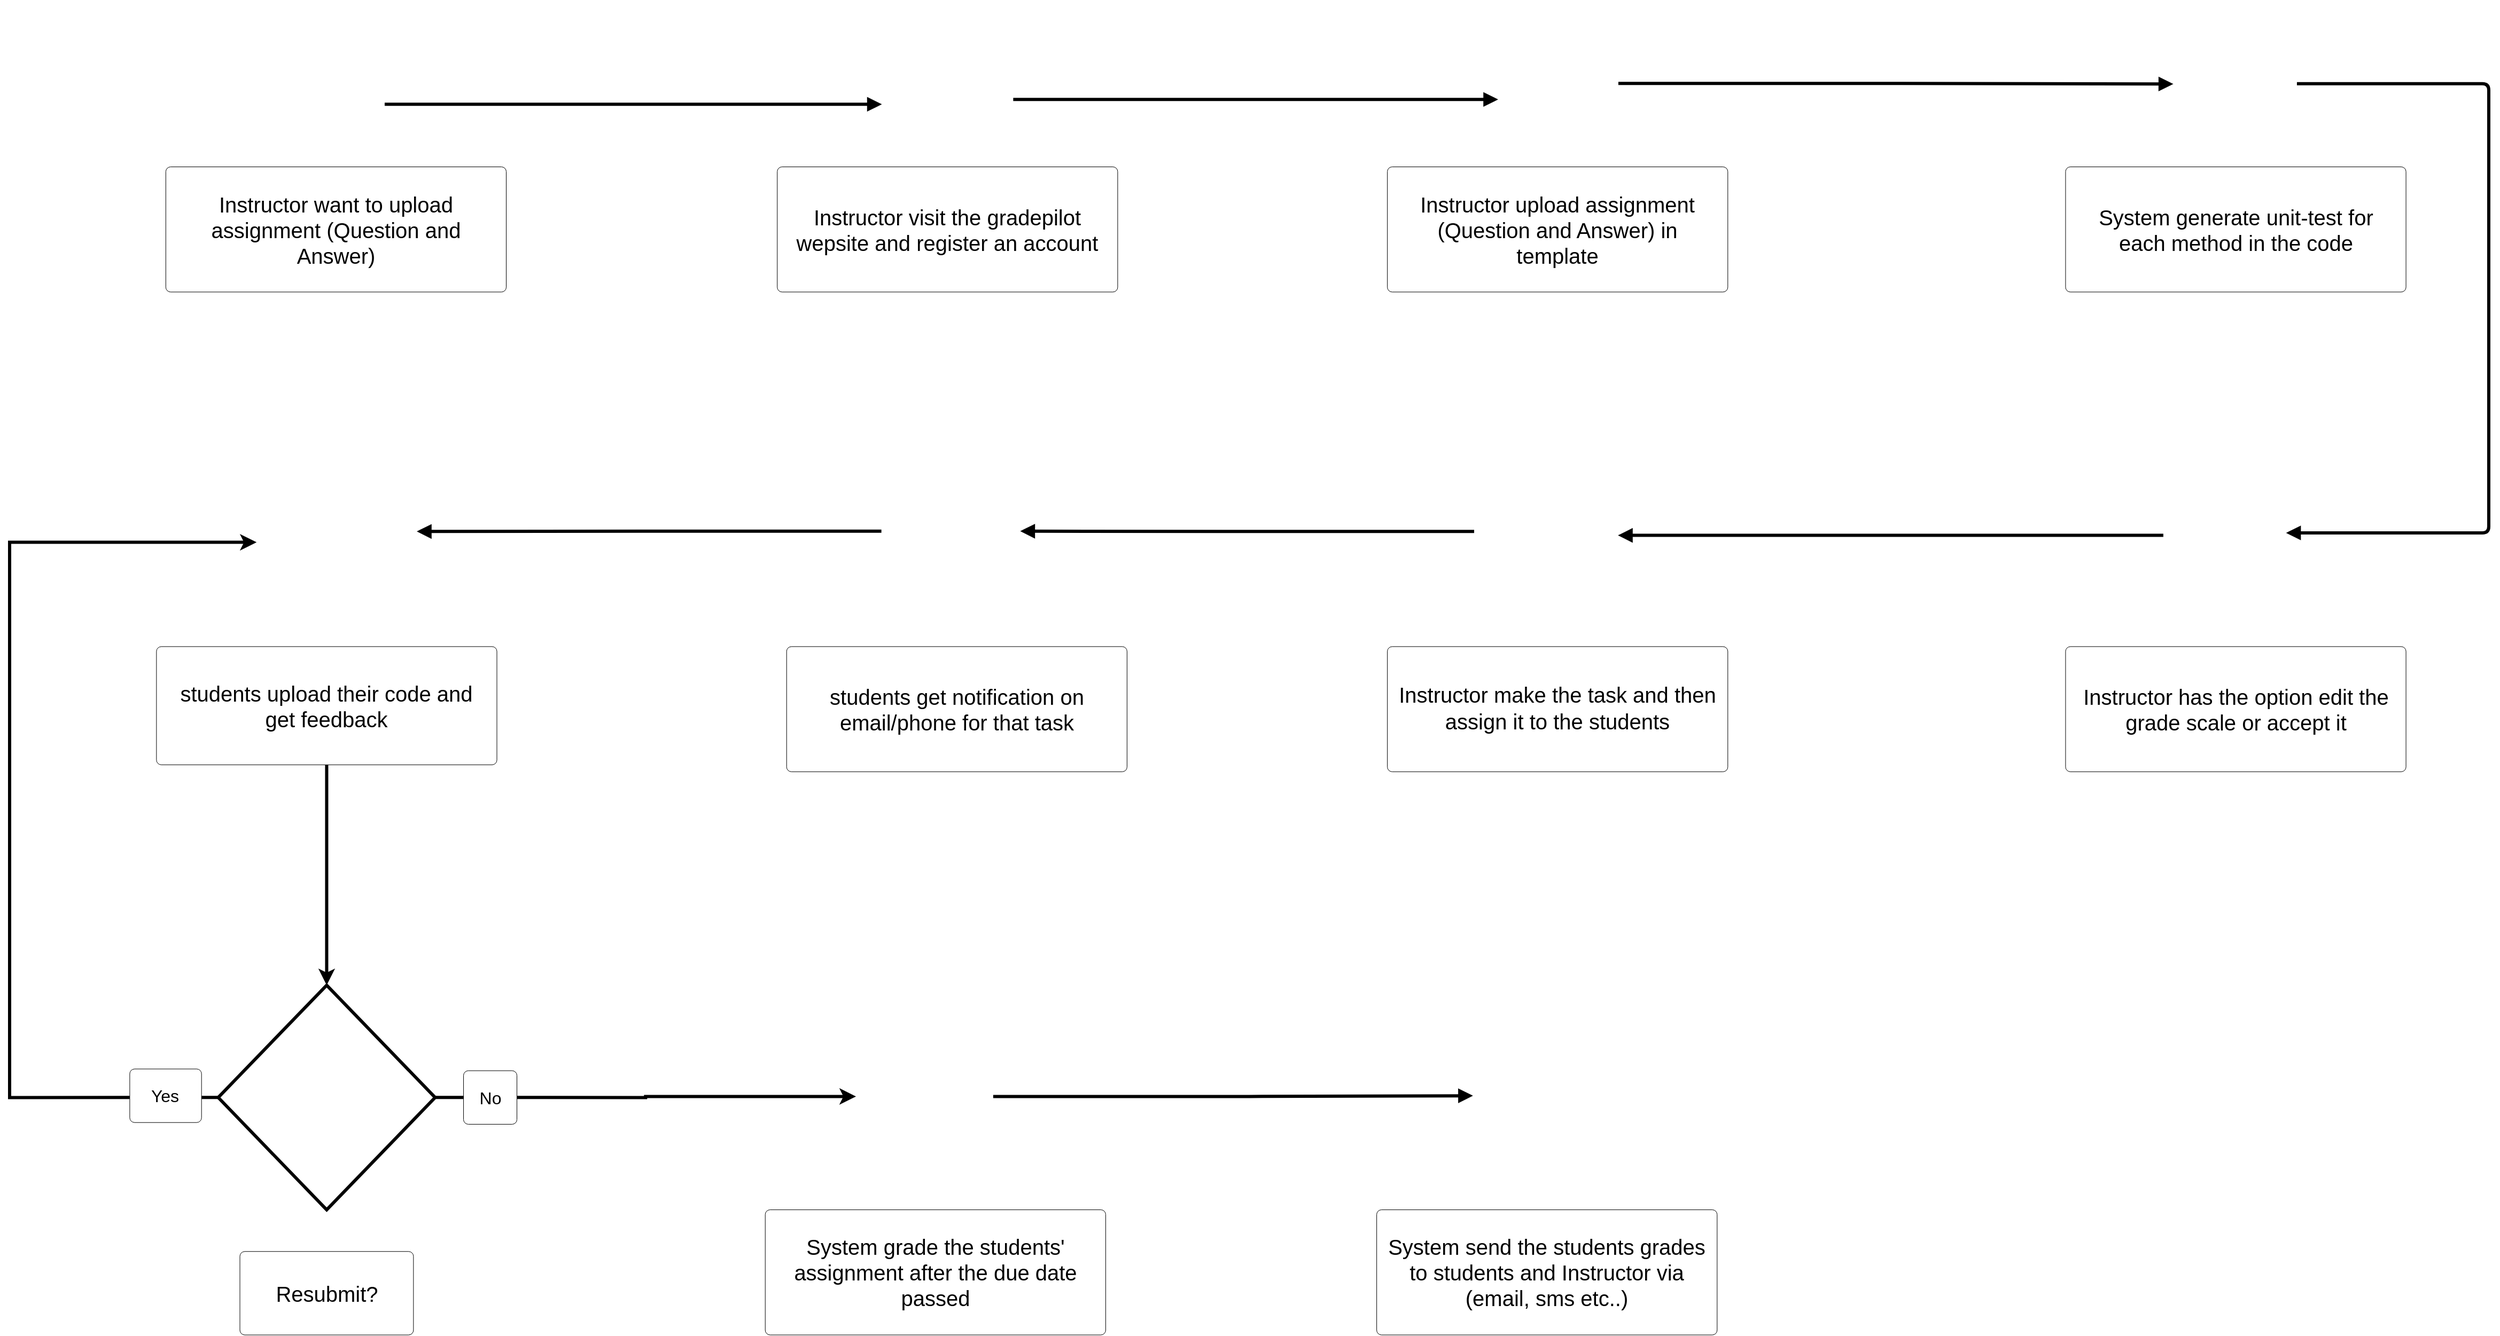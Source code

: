 <mxfile version="24.3.1" type="github">
  <diagram name="Page-1" id="XUwWF2s2ND4r8KXp4mdf">
    <mxGraphModel dx="2647" dy="1513" grid="1" gridSize="10" guides="1" tooltips="1" connect="1" arrows="1" fold="1" page="1" pageScale="1" pageWidth="900" pageHeight="1600" math="0" shadow="0">
      <root>
        <mxCell id="0" />
        <mxCell id="1" parent="0" />
        <mxCell id="-70To-1v5P8yUww0C5Vn-1" value="" style="group" vertex="1" connectable="0" parent="1">
          <mxGeometry x="220" y="160" width="2320" height="1250" as="geometry" />
        </mxCell>
        <mxCell id="uLa3YSmyuf6-ixNmp2Hf-1" value="Instructor want to upload assignment (Question and Answer) " style="html=1;overflow=block;blockSpacing=1;whiteSpace=wrap;fontSize=20;spacing=9;verticalAlign=middle;strokeColor=#000000;rounded=1;absoluteArcSize=1;arcSize=9;fillColor=default;strokeWidth=NaN;lucidId=g~-n_72lhCFz;" parent="-70To-1v5P8yUww0C5Vn-1" vertex="1">
          <mxGeometry x="146.171" y="156.25" width="318.578" height="117.187" as="geometry" />
        </mxCell>
        <mxCell id="uLa3YSmyuf6-ixNmp2Hf-2" value="" style="html=1;overflow=block;blockSpacing=1;whiteSpace=wrap;shape=image;fontSize=13;spacing=3.8;strokeColor=none;strokeOpacity=100;strokeWidth=0;image=https://images.lucid.app/images/cf29f117-7d04-4672-97fa-d16898096b3e/content;imageAspect=0;lucidId=vh_nGRNSJd6I;" parent="-70To-1v5P8yUww0C5Vn-1" vertex="1">
          <mxGeometry x="239.871" width="131.179" height="136.719" as="geometry" />
        </mxCell>
        <mxCell id="uLa3YSmyuf6-ixNmp2Hf-3" value="Instructor visit the gradepilot wepsite and register an account" style="html=1;overflow=block;blockSpacing=1;whiteSpace=wrap;fontSize=20;spacing=9;verticalAlign=middle;strokeColor=#000000;rounded=1;absoluteArcSize=1;arcSize=9;fillColor=default;strokeWidth=NaN;lucidId=4i_nZ2Z2NjIl;" parent="-70To-1v5P8yUww0C5Vn-1" vertex="1">
          <mxGeometry x="718.363" y="156.25" width="318.578" height="117.187" as="geometry" />
        </mxCell>
        <mxCell id="uLa3YSmyuf6-ixNmp2Hf-4" value="Instructor upload assignment (Question and Answer)  in template" style="html=1;overflow=block;blockSpacing=1;whiteSpace=wrap;fontSize=20;spacing=9;verticalAlign=middle;strokeColor=#000000;rounded=1;absoluteArcSize=1;arcSize=9;fillColor=default;strokeWidth=NaN;lucidId=Lo_nSm~tk-nF;" parent="-70To-1v5P8yUww0C5Vn-1" vertex="1">
          <mxGeometry x="1289.305" y="156.25" width="318.578" height="117.187" as="geometry" />
        </mxCell>
        <mxCell id="uLa3YSmyuf6-ixNmp2Hf-5" value="" style="html=1;jettySize=18;whiteSpace=wrap;fontSize=13;strokeOpacity=100;strokeWidth=3;rounded=1;arcSize=12;edgeStyle=orthogonalEdgeStyle;startArrow=none;endArrow=block;endFill=1;exitX=0.847;exitY=0.714;exitPerimeter=0;entryX=0.032;entryY=0.714;entryPerimeter=0;lucidId=ld_nqYoT4GKa;" parent="-70To-1v5P8yUww0C5Vn-1" source="uLa3YSmyuf6-ixNmp2Hf-2" target="uLa3YSmyuf6-ixNmp2Hf-6" edge="1">
          <mxGeometry width="100" height="100" relative="1" as="geometry">
            <Array as="points" />
          </mxGeometry>
        </mxCell>
        <mxCell id="uLa3YSmyuf6-ixNmp2Hf-6" value="" style="html=1;overflow=block;blockSpacing=1;whiteSpace=wrap;shape=image;fontSize=13;spacing=0;strokeColor=none;strokeOpacity=100;rounded=1;absoluteArcSize=1;arcSize=9;strokeWidth=0;image=https://images.lucid.app/images/8611eeb5-6785-4f5e-a9c1-1b1d1205eb57/content;imageAspect=0;lucidId=Ki_ng3.P~-tq;" parent="-70To-1v5P8yUww0C5Vn-1" vertex="1">
          <mxGeometry x="812.062" width="131.179" height="136.719" as="geometry" />
        </mxCell>
        <mxCell id="uLa3YSmyuf6-ixNmp2Hf-7" value="" style="html=1;overflow=block;blockSpacing=1;whiteSpace=wrap;shape=image;fontSize=13;spacing=0;strokeColor=none;strokeOpacity=100;rounded=1;absoluteArcSize=1;arcSize=9;strokeWidth=0;image=https://images.lucid.app/images/6fe8032e-52cd-45f6-b373-1c3d6a6fee62/content;imageAspect=0;lucidId=eB_nZKGIF~u5;" parent="-70To-1v5P8yUww0C5Vn-1" vertex="1">
          <mxGeometry x="2020.162" y="10.417" width="124.933" height="130.208" as="geometry" />
        </mxCell>
        <mxCell id="uLa3YSmyuf6-ixNmp2Hf-8" value="System generate unit-test for each method in the code" style="html=1;overflow=block;blockSpacing=1;whiteSpace=wrap;fontSize=20;spacing=9;verticalAlign=middle;strokeColor=#000000;rounded=1;absoluteArcSize=1;arcSize=9;fillColor=default;strokeWidth=NaN;lucidId=uB_nMYnb3KVG;" parent="-70To-1v5P8yUww0C5Vn-1" vertex="1">
          <mxGeometry x="1923.963" y="156.25" width="318.578" height="117.187" as="geometry" />
        </mxCell>
        <mxCell id="uLa3YSmyuf6-ixNmp2Hf-9" value="" style="html=1;overflow=block;blockSpacing=1;whiteSpace=wrap;shape=image;fontSize=13;spacing=3.8;strokeColor=none;strokeOpacity=100;strokeWidth=0;image=https://images.lucid.app/images/15e8bce5-4d7f-41ec-a2ed-1eda033fa88e/content;imageAspect=0;lucidId=kK_nUjFdbjG9;" parent="-70To-1v5P8yUww0C5Vn-1" vertex="1">
          <mxGeometry x="2001.422" y="429.687" width="137.426" height="143.229" as="geometry" />
        </mxCell>
        <mxCell id="uLa3YSmyuf6-ixNmp2Hf-10" value="Instructor has the option edit the grade scale or accept it" style="html=1;overflow=block;blockSpacing=1;whiteSpace=wrap;fontSize=20;spacing=9;verticalAlign=middle;strokeColor=#000000;rounded=1;absoluteArcSize=1;arcSize=9;fillColor=default;strokeWidth=NaN;lucidId=rK_nJaGioGZU;" parent="-70To-1v5P8yUww0C5Vn-1" vertex="1">
          <mxGeometry x="1923.963" y="605.469" width="318.578" height="117.187" as="geometry" />
        </mxCell>
        <mxCell id="uLa3YSmyuf6-ixNmp2Hf-11" value="&lt;div style=&quot;display: flex; justify-content: center; text-align: center; align-items: baseline; font-size: 20px; line-height: 1.25; margin-top: -2px;&quot;&gt;&lt;span style=&quot;font-size: 20px;&quot;&gt;&lt;span style=&quot;font-size: 20px;&quot;&gt;Instructor make the task and then &lt;/span&gt;&lt;span style=&quot;font-size: 20px; color: rgb(0, 0, 0);&quot;&gt;assign&lt;/span&gt;&lt;span style=&quot;font-size: 20px; color: rgb(0, 0, 0);&quot;&gt; &lt;/span&gt;&lt;span style=&quot;font-size: 20px;&quot;&gt;it to the students&lt;/span&gt;&lt;/span&gt;&lt;/div&gt;" style="html=1;overflow=block;blockSpacing=1;whiteSpace=wrap;fontSize=20;spacing=9;verticalAlign=middle;strokeColor=#000000;rounded=1;absoluteArcSize=1;arcSize=9;fillColor=default;strokeWidth=NaN;lucidId=fM_n-XyTZdL4;" parent="-70To-1v5P8yUww0C5Vn-1" vertex="1">
          <mxGeometry x="1289.305" y="605.469" width="318.578" height="117.187" as="geometry" />
        </mxCell>
        <mxCell id="uLa3YSmyuf6-ixNmp2Hf-12" value="" style="html=1;overflow=block;blockSpacing=1;whiteSpace=wrap;shape=image;fontSize=13;spacing=3.8;strokeColor=none;strokeOpacity=100;strokeWidth=0;image=https://images.lucid.app/images/f3780656-6d7f-45b9-bf1d-8745f2e24056/content;imageAspect=0;lucidId=-R_nAK9wsuUp;" parent="-70To-1v5P8yUww0C5Vn-1" vertex="1">
          <mxGeometry x="1389.251" y="24.74" width="119.935" height="125.0" as="geometry" />
        </mxCell>
        <mxCell id="uLa3YSmyuf6-ixNmp2Hf-13" value="" style="html=1;overflow=block;blockSpacing=1;whiteSpace=wrap;shape=image;fontSize=13;spacing=0;strokeColor=none;strokeOpacity=100;rounded=1;absoluteArcSize=1;arcSize=9;strokeWidth=0;image=https://images.lucid.app/images/3f09c404-20ad-480c-8180-72ea19dbebd9/content;imageAspect=0;lucidId=iT_nMNf7s1cx;" parent="-70To-1v5P8yUww0C5Vn-1" vertex="1">
          <mxGeometry x="1370.512" y="429.687" width="137.426" height="143.229" as="geometry" />
        </mxCell>
        <mxCell id="uLa3YSmyuf6-ixNmp2Hf-14" value="" style="html=1;overflow=block;blockSpacing=1;whiteSpace=wrap;fontSize=13;spacing=3.8;strokeColor=none;fillOpacity=0;rounded=1;absoluteArcSize=1;arcSize=9;fillColor=#ffffff;strokeWidth=0;lucidId=QU_nBEwUVHys;" parent="-70To-1v5P8yUww0C5Vn-1" vertex="1">
          <mxGeometry x="707.119" y="533.854" width="157.415" height="36.458" as="geometry" />
        </mxCell>
        <mxCell id="uLa3YSmyuf6-ixNmp2Hf-15" value="" style="html=1;overflow=block;blockSpacing=1;whiteSpace=wrap;shape=image;fontSize=13;spacing=0;strokeColor=none;strokeOpacity=100;rounded=1;absoluteArcSize=1;arcSize=9;strokeWidth=0;image=https://images.lucid.app/images/2850595e-226b-4c26-bd48-080ef7069bdb/content;imageAspect=0;lucidId=uW_nDHdMSMSp;" parent="-70To-1v5P8yUww0C5Vn-1" vertex="1">
          <mxGeometry x="815.81" y="429.687" width="129.93" height="135.417" as="geometry" />
        </mxCell>
        <mxCell id="uLa3YSmyuf6-ixNmp2Hf-16" value="students get notification on email/phone for that task" style="html=1;overflow=block;blockSpacing=1;whiteSpace=wrap;fontSize=20;spacing=9;verticalAlign=middle;strokeColor=#000000;rounded=1;absoluteArcSize=1;arcSize=9;fillColor=default;strokeWidth=NaN;lucidId=GW_ndmxsG6gZ;" parent="-70To-1v5P8yUww0C5Vn-1" vertex="1">
          <mxGeometry x="727.108" y="605.469" width="318.578" height="117.187" as="geometry" />
        </mxCell>
        <mxCell id="4fh0Ms_fV5VYOMW13M3N-3" style="edgeStyle=orthogonalEdgeStyle;rounded=0;orthogonalLoop=1;jettySize=auto;html=1;exitX=0.5;exitY=1;exitDx=0;exitDy=0;entryX=0.5;entryY=0;entryDx=0;entryDy=0;strokeWidth=3;" parent="-70To-1v5P8yUww0C5Vn-1" source="uLa3YSmyuf6-ixNmp2Hf-17" target="4fh0Ms_fV5VYOMW13M3N-2" edge="1">
          <mxGeometry relative="1" as="geometry" />
        </mxCell>
        <mxCell id="uLa3YSmyuf6-ixNmp2Hf-17" value="students upload their code and get feedback" style="html=1;overflow=block;blockSpacing=1;whiteSpace=wrap;fontSize=20;spacing=9;verticalAlign=middle;strokeColor=#000000;rounded=1;absoluteArcSize=1;arcSize=9;fillColor=default;strokeWidth=NaN;lucidId=U0_nzfAXelq3;" parent="-70To-1v5P8yUww0C5Vn-1" vertex="1">
          <mxGeometry x="137.426" y="605.469" width="318.578" height="110.677" as="geometry" />
        </mxCell>
        <mxCell id="uLa3YSmyuf6-ixNmp2Hf-18" value="" style="html=1;overflow=block;blockSpacing=1;whiteSpace=wrap;shape=image;fontSize=13;spacing=0;strokeColor=none;strokeOpacity=100;rounded=1;absoluteArcSize=1;arcSize=9;strokeWidth=0;image=https://images.lucid.app/images/a20d1592-d6b2-4e59-8706-604a2c6ea2d1/content;imageAspect=0;lucidId=d4_nnMkV1p_3;" parent="-70To-1v5P8yUww0C5Vn-1" vertex="1">
          <mxGeometry x="231.125" y="429.687" width="149.919" height="156.25" as="geometry" />
        </mxCell>
        <mxCell id="uLa3YSmyuf6-ixNmp2Hf-19" value="System grade the students&#39; assignment after the due date passed" style="html=1;overflow=block;blockSpacing=1;whiteSpace=wrap;fontSize=20;spacing=9;verticalAlign=middle;strokeColor=#000000;rounded=1;absoluteArcSize=1;arcSize=9;fillColor=default;strokeWidth=NaN;lucidId=p4_nxWOM-g6~;" parent="-70To-1v5P8yUww0C5Vn-1" vertex="1">
          <mxGeometry x="707.119" y="1132.812" width="318.578" height="117.187" as="geometry" />
        </mxCell>
        <mxCell id="uLa3YSmyuf6-ixNmp2Hf-20" value="" style="html=1;overflow=block;blockSpacing=1;whiteSpace=wrap;shape=image;fontSize=13;spacing=0;strokeColor=none;strokeOpacity=100;rounded=1;absoluteArcSize=1;arcSize=9;strokeWidth=0;image=https://images.lucid.app/images/3c8733b0-6be3-481e-991e-d37541d2ebf4/content;imageAspect=0;lucidId=l7_niEyFFGEM;" parent="-70To-1v5P8yUww0C5Vn-1" vertex="1">
          <mxGeometry x="792.073" y="937.5" width="171.158" height="178.385" as="geometry" />
        </mxCell>
        <mxCell id="uLa3YSmyuf6-ixNmp2Hf-21" value="" style="html=1;overflow=block;blockSpacing=1;whiteSpace=wrap;shape=image;fontSize=13;spacing=0;strokeColor=none;strokeOpacity=100;rounded=1;absoluteArcSize=1;arcSize=9;strokeWidth=0;image=https://images.lucid.app/images/76cc80a8-c106-4ad4-9dfa-ff58b1cd513d/content;imageAspect=0;lucidId=s9_n96sF-jcK;" parent="-70To-1v5P8yUww0C5Vn-1" vertex="1">
          <mxGeometry x="1369.262" y="950.521" width="144.922" height="151.042" as="geometry" />
        </mxCell>
        <mxCell id="uLa3YSmyuf6-ixNmp2Hf-22" value=" System send the students grades to students and Instructor via (email, sms etc..)" style="html=1;overflow=block;blockSpacing=1;whiteSpace=wrap;fontSize=20;spacing=9;verticalAlign=middle;strokeColor=#000000;rounded=1;absoluteArcSize=1;arcSize=9;fillColor=default;strokeWidth=NaN;lucidId=F9_n2n2zkJpn;" parent="-70To-1v5P8yUww0C5Vn-1" vertex="1">
          <mxGeometry x="1279.311" y="1132.812" width="318.578" height="117.187" as="geometry" />
        </mxCell>
        <mxCell id="uLa3YSmyuf6-ixNmp2Hf-23" value="" style="html=1;jettySize=18;whiteSpace=wrap;fontSize=13;strokeOpacity=100;strokeWidth=3;rounded=1;arcSize=12;edgeStyle=orthogonalEdgeStyle;startArrow=none;endArrow=block;endFill=1;exitX=0.969;exitY=0.681;exitPerimeter=0;entryX=0.031;entryY=0.547;entryPerimeter=0;lucidId=1-_nRsYmtrjV;" parent="-70To-1v5P8yUww0C5Vn-1" source="uLa3YSmyuf6-ixNmp2Hf-6" target="uLa3YSmyuf6-ixNmp2Hf-12" edge="1">
          <mxGeometry width="100" height="100" relative="1" as="geometry">
            <Array as="points" />
          </mxGeometry>
        </mxCell>
        <mxCell id="uLa3YSmyuf6-ixNmp2Hf-24" value="" style="html=1;jettySize=18;whiteSpace=wrap;fontSize=13;strokeOpacity=100;strokeWidth=3;rounded=1;arcSize=12;edgeStyle=orthogonalEdgeStyle;startArrow=none;endArrow=block;endFill=1;exitX=0.969;exitY=0.427;exitPerimeter=0;entryX=0.037;entryY=0.524;entryPerimeter=0;lucidId=G__nIQE1pVD~;" parent="-70To-1v5P8yUww0C5Vn-1" source="uLa3YSmyuf6-ixNmp2Hf-12" target="uLa3YSmyuf6-ixNmp2Hf-7" edge="1">
          <mxGeometry width="100" height="100" relative="1" as="geometry">
            <Array as="points" />
          </mxGeometry>
        </mxCell>
        <mxCell id="uLa3YSmyuf6-ixNmp2Hf-25" value="" style="html=1;jettySize=18;whiteSpace=wrap;fontSize=13;strokeOpacity=100;strokeWidth=3;rounded=1;arcSize=12;edgeStyle=orthogonalEdgeStyle;startArrow=none;endArrow=block;endFill=1;exitX=0.963;exitY=0.522;exitPerimeter=0;entryX=0.938;entryY=0.484;entryPerimeter=0;lucidId=P__nck6mVBAa;" parent="-70To-1v5P8yUww0C5Vn-1" source="uLa3YSmyuf6-ixNmp2Hf-7" target="uLa3YSmyuf6-ixNmp2Hf-9" edge="1">
          <mxGeometry width="100" height="100" relative="1" as="geometry">
            <Array as="points">
              <mxPoint x="2320" y="78.125" />
              <mxPoint x="2320" y="498.698" />
            </Array>
          </mxGeometry>
        </mxCell>
        <mxCell id="uLa3YSmyuf6-ixNmp2Hf-26" value="" style="html=1;jettySize=18;whiteSpace=wrap;fontSize=13;strokeOpacity=100;strokeWidth=3;rounded=1;arcSize=12;edgeStyle=orthogonalEdgeStyle;startArrow=none;endArrow=block;endFill=1;exitX=0.102;exitY=0.5;exitPerimeter=0;entryX=0.979;entryY=0.5;entryPerimeter=0;lucidId=_~_nXb6O8xkQ;" parent="-70To-1v5P8yUww0C5Vn-1" source="uLa3YSmyuf6-ixNmp2Hf-9" target="uLa3YSmyuf6-ixNmp2Hf-13" edge="1">
          <mxGeometry width="100" height="100" relative="1" as="geometry">
            <Array as="points" />
          </mxGeometry>
        </mxCell>
        <mxCell id="uLa3YSmyuf6-ixNmp2Hf-27" value="" style="html=1;jettySize=18;whiteSpace=wrap;fontSize=13;strokeOpacity=100;strokeWidth=3;rounded=1;arcSize=12;edgeStyle=orthogonalEdgeStyle;startArrow=none;endArrow=block;endFill=1;exitX=0;exitY=0.474;exitPerimeter=0;entryX=1;entryY=0.5;entryPerimeter=0;lucidId=ha.nzfznojWz;" parent="-70To-1v5P8yUww0C5Vn-1" source="uLa3YSmyuf6-ixNmp2Hf-13" target="uLa3YSmyuf6-ixNmp2Hf-15" edge="1">
          <mxGeometry width="100" height="100" relative="1" as="geometry">
            <Array as="points" />
          </mxGeometry>
        </mxCell>
        <mxCell id="uLa3YSmyuf6-ixNmp2Hf-28" value="" style="html=1;jettySize=18;whiteSpace=wrap;fontSize=13;strokeOpacity=100;strokeWidth=3;rounded=1;arcSize=12;edgeStyle=orthogonalEdgeStyle;startArrow=none;endArrow=block;endFill=1;exitX=0;exitY=0.5;exitPerimeter=0;entryX=1;entryY=0.435;entryPerimeter=0;lucidId=Ca.n6pJN~6Xe;" parent="-70To-1v5P8yUww0C5Vn-1" source="uLa3YSmyuf6-ixNmp2Hf-15" target="uLa3YSmyuf6-ixNmp2Hf-18" edge="1">
          <mxGeometry width="100" height="100" relative="1" as="geometry">
            <Array as="points" />
          </mxGeometry>
        </mxCell>
        <mxCell id="uLa3YSmyuf6-ixNmp2Hf-30" value="" style="html=1;jettySize=18;whiteSpace=wrap;fontSize=13;strokeOpacity=100;strokeWidth=3;rounded=1;arcSize=12;edgeStyle=orthogonalEdgeStyle;startArrow=none;endArrow=block;endFill=1;exitX=0.75;exitY=0.5;exitPerimeter=0;entryX=0.001;entryY=0.5;entryPerimeter=0;lucidId=Cb.nTFyvcLu6;" parent="-70To-1v5P8yUww0C5Vn-1" source="uLa3YSmyuf6-ixNmp2Hf-20" target="uLa3YSmyuf6-ixNmp2Hf-21" edge="1">
          <mxGeometry width="100" height="100" relative="1" as="geometry">
            <Array as="points" />
          </mxGeometry>
        </mxCell>
        <mxCell id="4fh0Ms_fV5VYOMW13M3N-1" value="Resubmit?" style="html=1;overflow=block;blockSpacing=1;whiteSpace=wrap;fontSize=20;spacing=9;verticalAlign=middle;strokeColor=#000000;rounded=1;absoluteArcSize=1;arcSize=9;fillColor=default;strokeWidth=NaN;lucidId=U0_nzfAXelq3;" parent="-70To-1v5P8yUww0C5Vn-1" vertex="1">
          <mxGeometry x="215.509" y="1171.875" width="162.412" height="78.125" as="geometry" />
        </mxCell>
        <mxCell id="4fh0Ms_fV5VYOMW13M3N-5" style="edgeStyle=orthogonalEdgeStyle;rounded=0;orthogonalLoop=1;jettySize=auto;html=1;exitX=0;exitY=0.5;exitDx=0;exitDy=0;entryX=0;entryY=0.5;entryDx=0;entryDy=0;strokeWidth=3;" parent="-70To-1v5P8yUww0C5Vn-1" source="4fh0Ms_fV5VYOMW13M3N-2" target="uLa3YSmyuf6-ixNmp2Hf-18" edge="1">
          <mxGeometry relative="1" as="geometry">
            <Array as="points">
              <mxPoint y="1027.344" />
              <mxPoint y="507.812" />
            </Array>
          </mxGeometry>
        </mxCell>
        <mxCell id="4fh0Ms_fV5VYOMW13M3N-6" style="edgeStyle=orthogonalEdgeStyle;rounded=0;orthogonalLoop=1;jettySize=auto;html=1;exitX=1;exitY=0.5;exitDx=0;exitDy=0;strokeWidth=3;" parent="-70To-1v5P8yUww0C5Vn-1" source="4fh0Ms_fV5VYOMW13M3N-2" target="uLa3YSmyuf6-ixNmp2Hf-20" edge="1">
          <mxGeometry relative="1" as="geometry" />
        </mxCell>
        <mxCell id="4fh0Ms_fV5VYOMW13M3N-2" value="" style="rhombus;whiteSpace=wrap;html=1;strokeWidth=3;" parent="-70To-1v5P8yUww0C5Vn-1" vertex="1">
          <mxGeometry x="195.207" y="922.526" width="203.016" height="210.286" as="geometry" />
        </mxCell>
        <mxCell id="4fh0Ms_fV5VYOMW13M3N-7" value="Yes" style="html=1;overflow=block;blockSpacing=1;whiteSpace=wrap;fontSize=16;spacing=9;verticalAlign=middle;strokeColor=#000000;rounded=1;absoluteArcSize=1;arcSize=9;fillColor=default;strokeWidth=NaN;lucidId=U0_nzfAXelq3;" parent="-70To-1v5P8yUww0C5Vn-1" vertex="1">
          <mxGeometry x="112.439" y="1000.977" width="67.151" height="50.13" as="geometry" />
        </mxCell>
        <mxCell id="4fh0Ms_fV5VYOMW13M3N-8" value="No" style="html=1;overflow=block;blockSpacing=1;whiteSpace=wrap;fontSize=16;spacing=9;verticalAlign=middle;strokeColor=#000000;rounded=1;absoluteArcSize=1;arcSize=9;fillColor=default;strokeWidth=NaN;lucidId=U0_nzfAXelq3;" parent="-70To-1v5P8yUww0C5Vn-1" vertex="1">
          <mxGeometry x="424.771" y="1002.604" width="49.973" height="50.13" as="geometry" />
        </mxCell>
      </root>
    </mxGraphModel>
  </diagram>
</mxfile>
